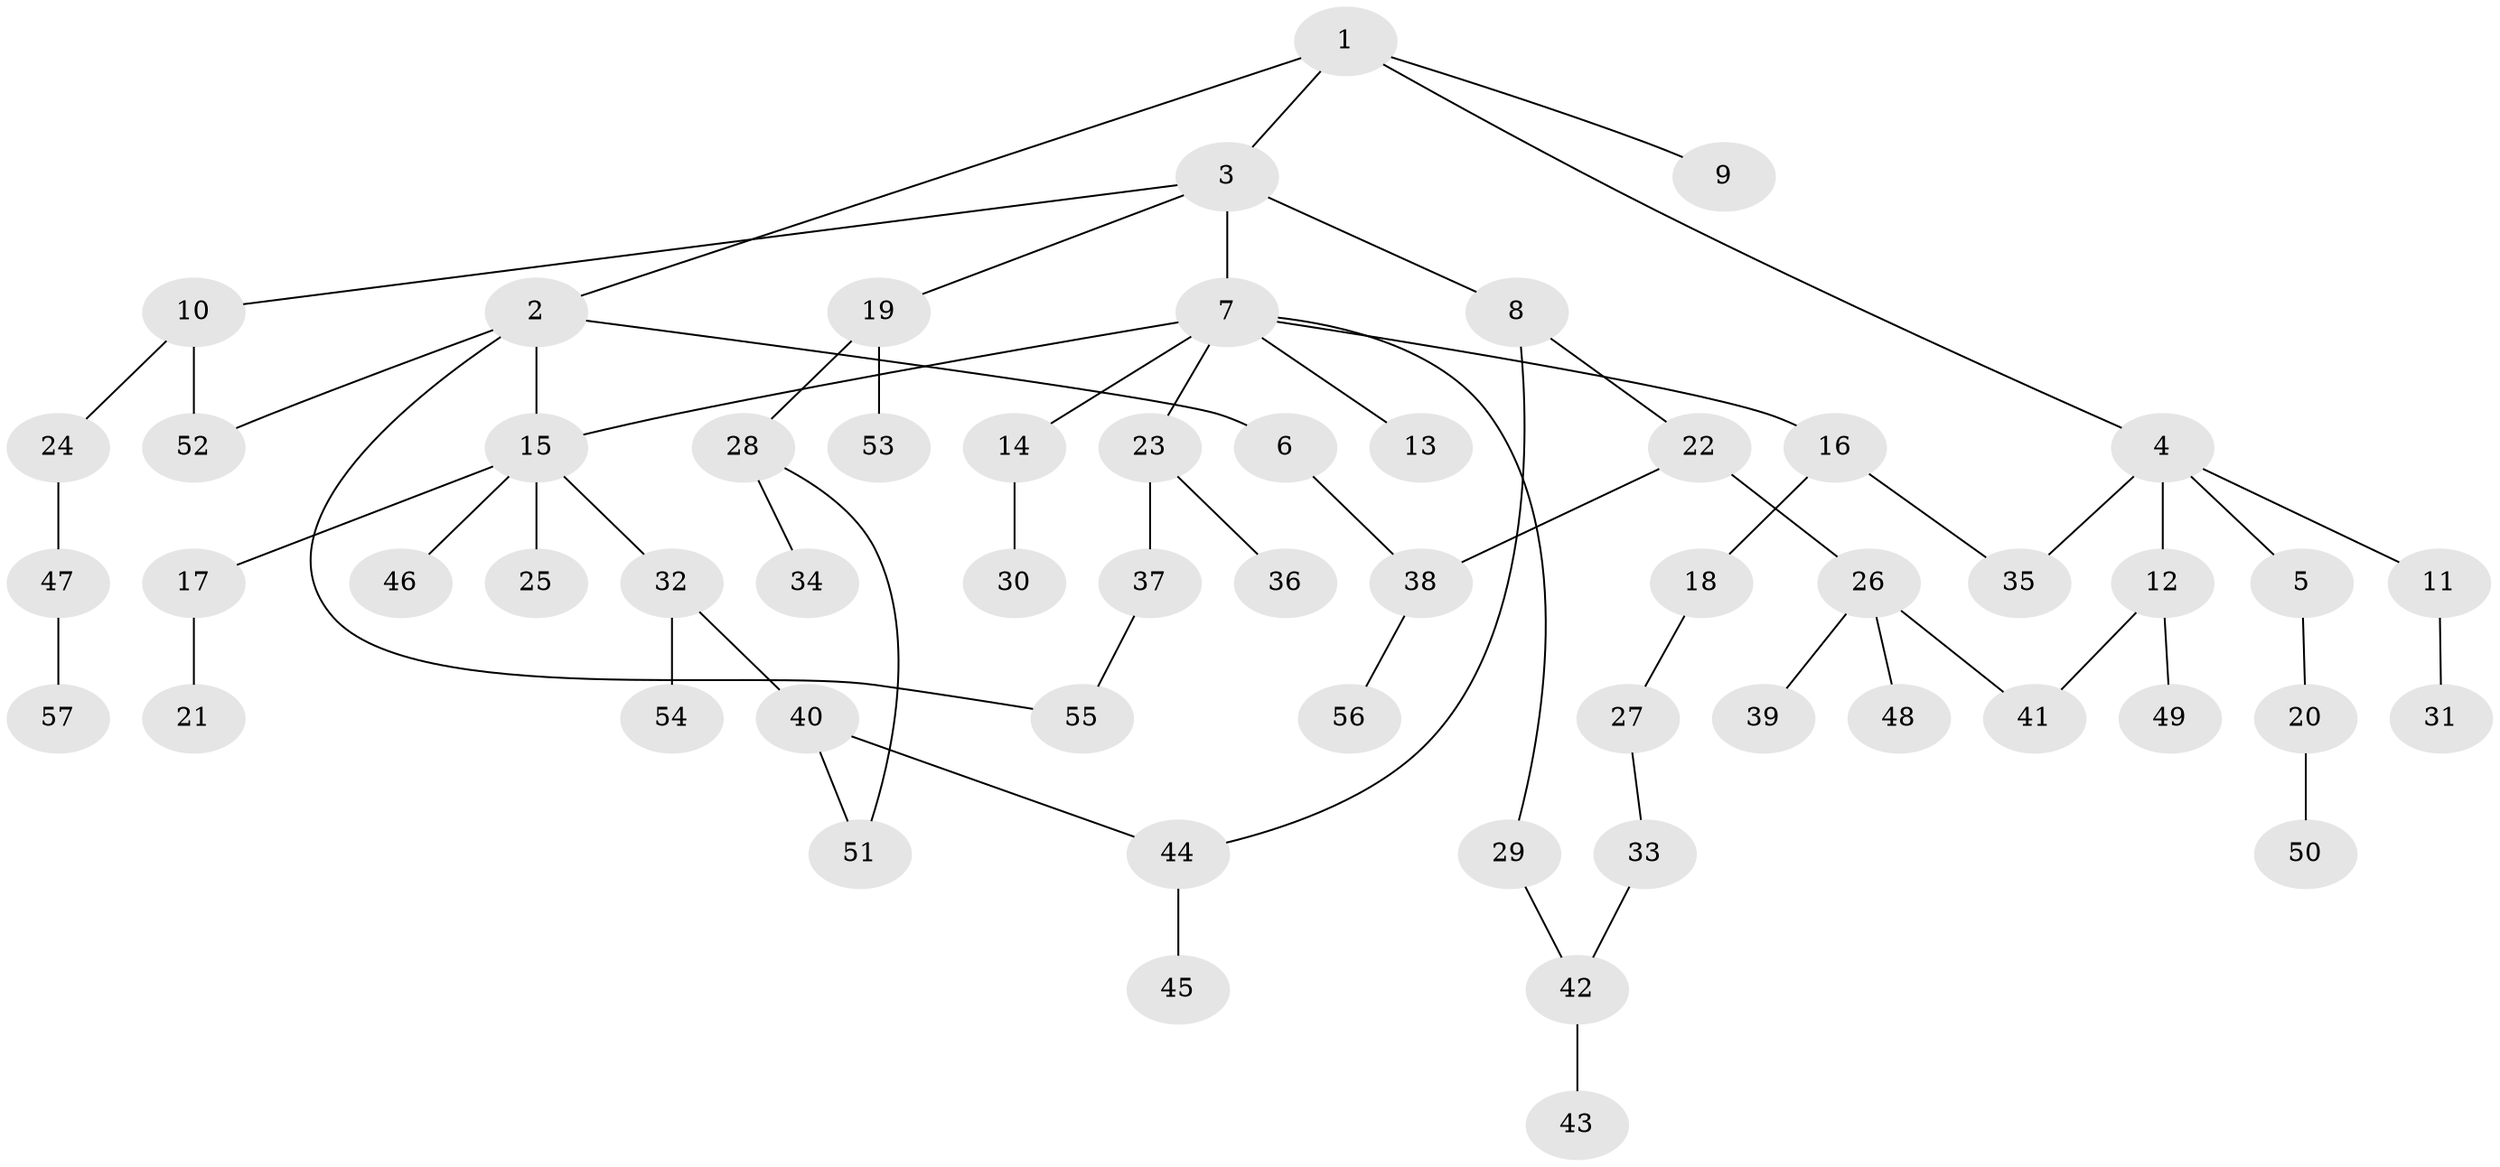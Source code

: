 // Generated by graph-tools (version 1.1) at 2025/41/03/09/25 04:41:59]
// undirected, 57 vertices, 65 edges
graph export_dot {
graph [start="1"]
  node [color=gray90,style=filled];
  1;
  2;
  3;
  4;
  5;
  6;
  7;
  8;
  9;
  10;
  11;
  12;
  13;
  14;
  15;
  16;
  17;
  18;
  19;
  20;
  21;
  22;
  23;
  24;
  25;
  26;
  27;
  28;
  29;
  30;
  31;
  32;
  33;
  34;
  35;
  36;
  37;
  38;
  39;
  40;
  41;
  42;
  43;
  44;
  45;
  46;
  47;
  48;
  49;
  50;
  51;
  52;
  53;
  54;
  55;
  56;
  57;
  1 -- 2;
  1 -- 3;
  1 -- 4;
  1 -- 9;
  2 -- 6;
  2 -- 55;
  2 -- 15;
  2 -- 52;
  3 -- 7;
  3 -- 8;
  3 -- 10;
  3 -- 19;
  4 -- 5;
  4 -- 11;
  4 -- 12;
  4 -- 35;
  5 -- 20;
  6 -- 38;
  7 -- 13;
  7 -- 14;
  7 -- 15;
  7 -- 16;
  7 -- 23;
  7 -- 29;
  8 -- 22;
  8 -- 44;
  10 -- 24;
  10 -- 52;
  11 -- 31;
  12 -- 41;
  12 -- 49;
  14 -- 30;
  15 -- 17;
  15 -- 25;
  15 -- 32;
  15 -- 46;
  16 -- 18;
  16 -- 35;
  17 -- 21;
  18 -- 27;
  19 -- 28;
  19 -- 53;
  20 -- 50;
  22 -- 26;
  22 -- 38;
  23 -- 36;
  23 -- 37;
  24 -- 47;
  26 -- 39;
  26 -- 48;
  26 -- 41;
  27 -- 33;
  28 -- 34;
  28 -- 51;
  29 -- 42;
  32 -- 40;
  32 -- 54;
  33 -- 42;
  37 -- 55;
  38 -- 56;
  40 -- 44;
  40 -- 51;
  42 -- 43;
  44 -- 45;
  47 -- 57;
}
